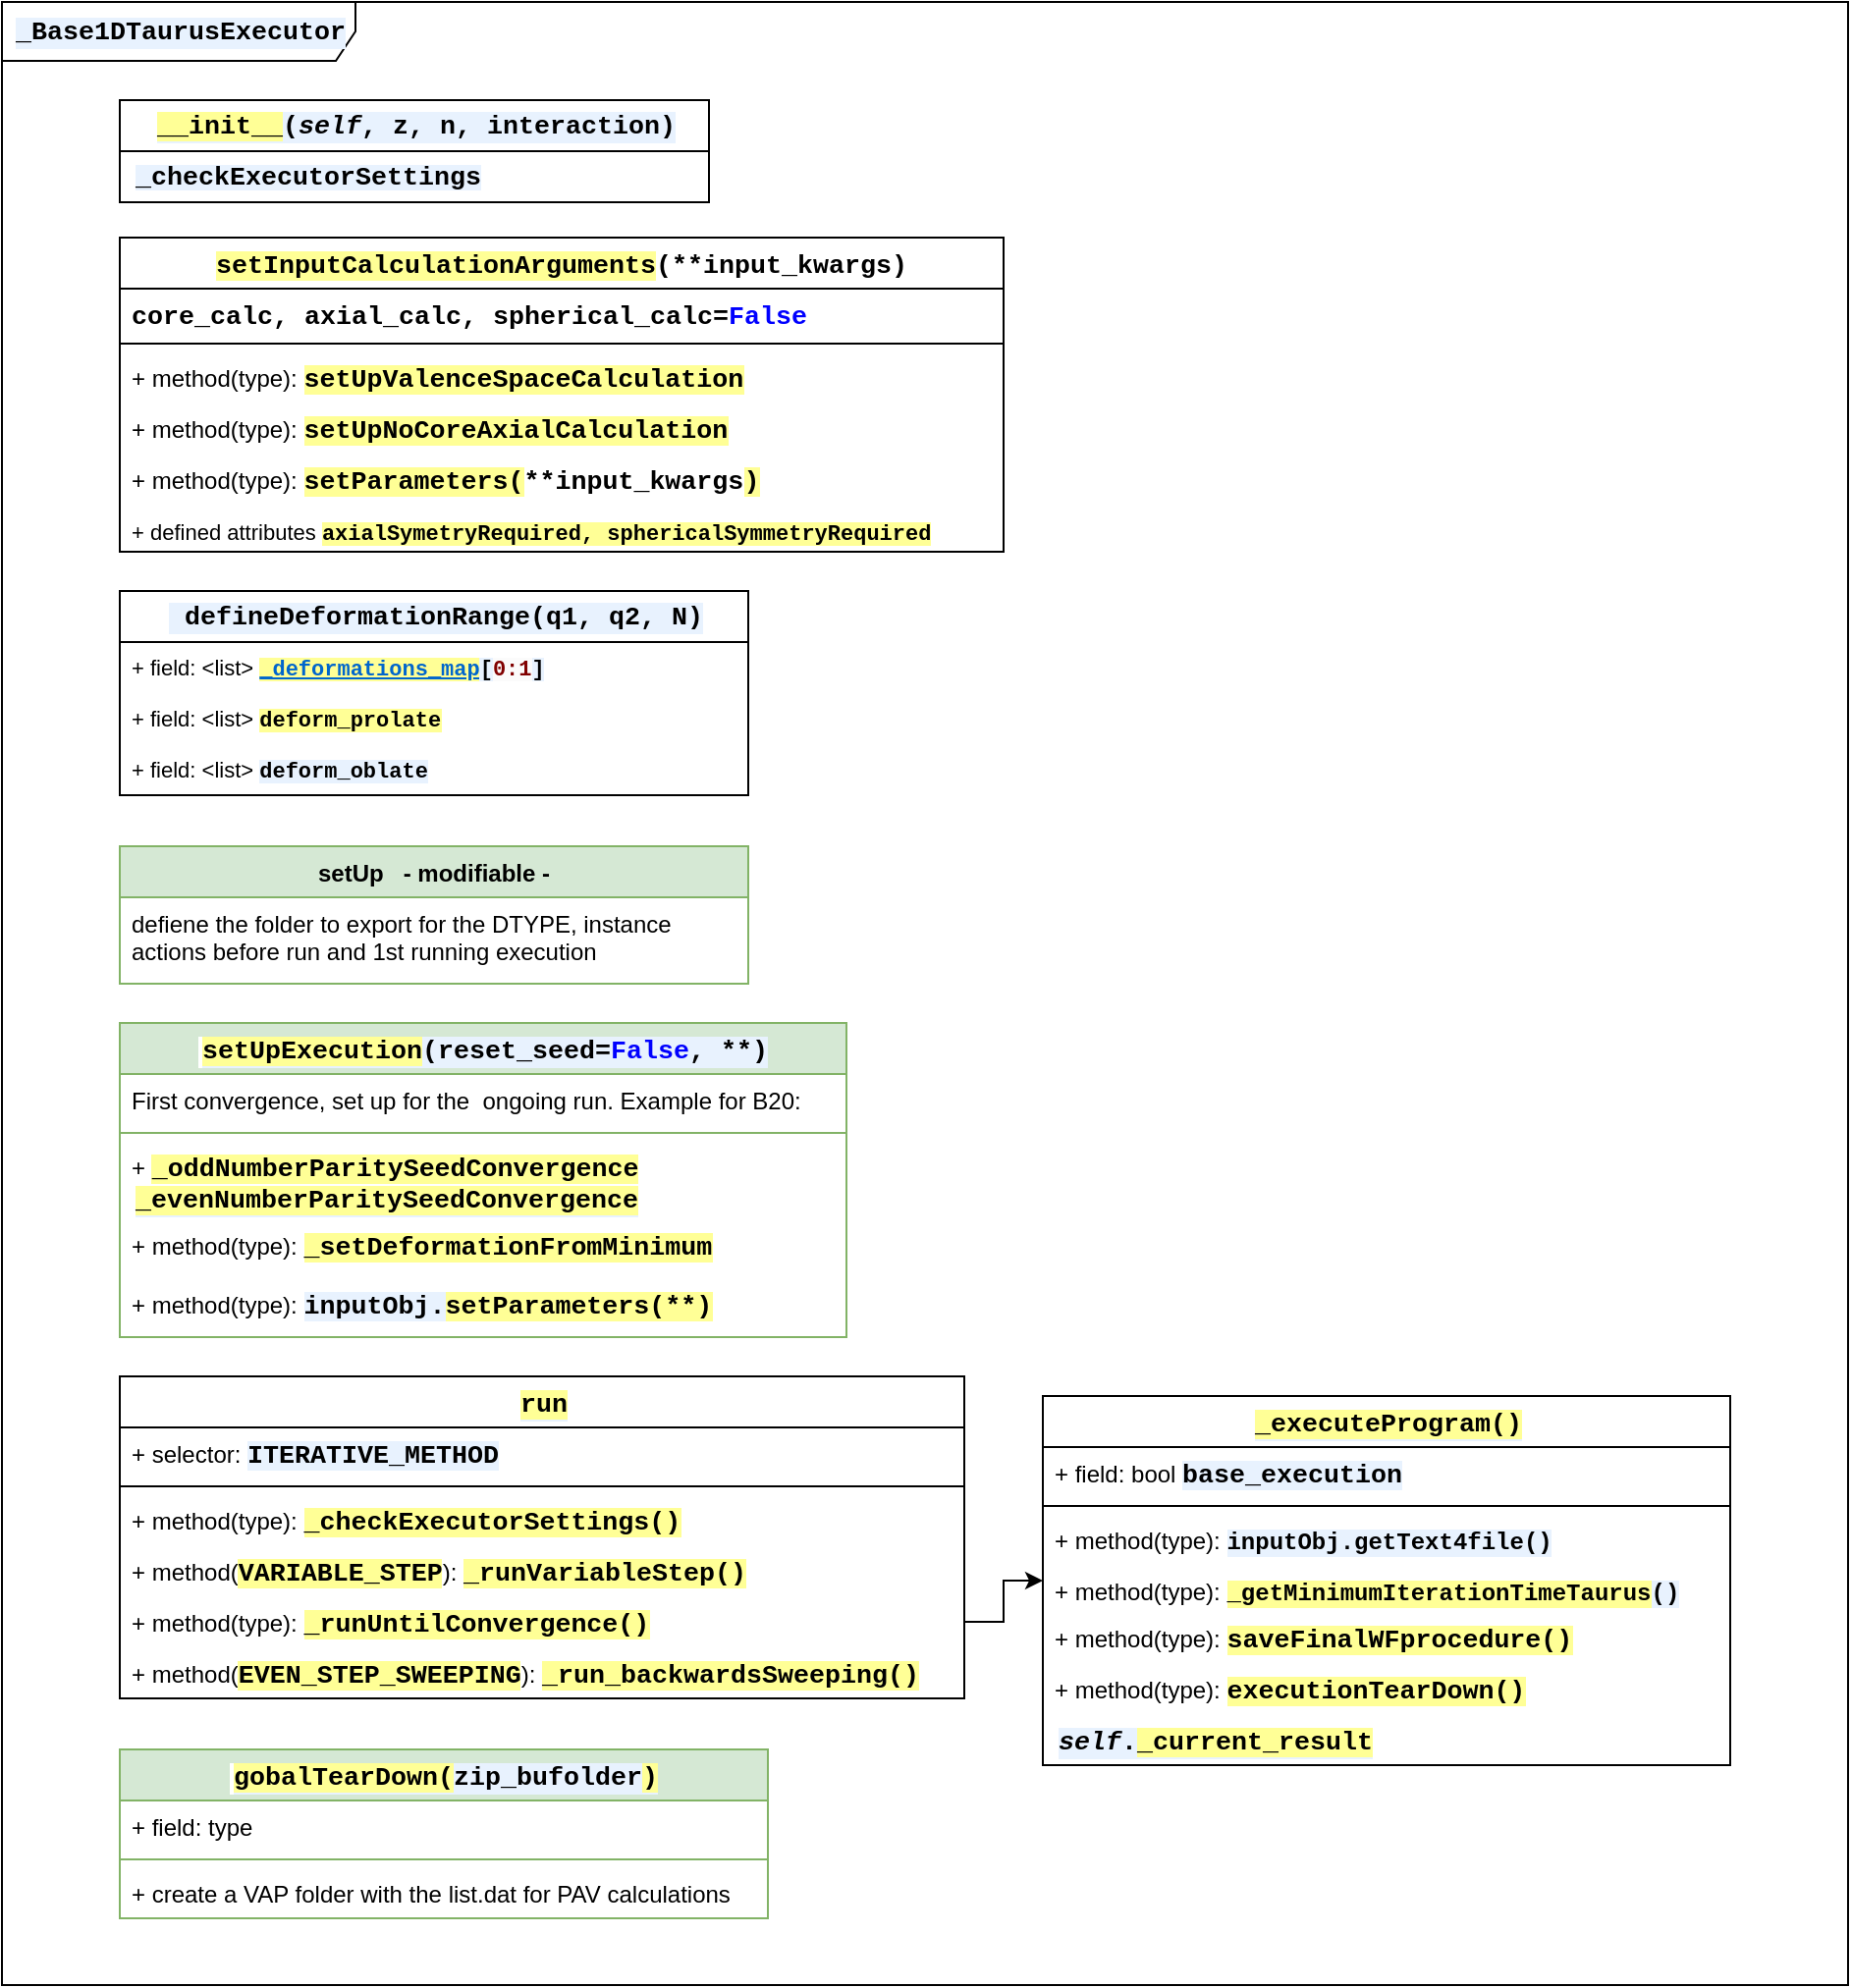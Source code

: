 <mxfile version="24.0.4" type="device">
  <diagram name="Página-1" id="kpaop3m7-S0XE58JbnEh">
    <mxGraphModel dx="955" dy="565" grid="1" gridSize="10" guides="1" tooltips="1" connect="1" arrows="1" fold="1" page="1" pageScale="1" pageWidth="827" pageHeight="1169" math="0" shadow="0">
      <root>
        <mxCell id="0" />
        <mxCell id="1" parent="0" />
        <mxCell id="gWSpZOJTejuKxED0SirG-16" value="&lt;div style=&quot;background-color:#ffffff;padding:0px 0px 0px 2px;&quot;&gt;&lt;div style=&quot;font-family: &amp;quot;Courier New&amp;quot;; font-size: 10pt; font-weight: bold; white-space: pre;&quot;&gt;&lt;p style=&quot;background-color:#e8f2fe;margin:0;&quot;&gt;&lt;span style=&quot;background-color: rgb(255, 255, 150);&quot;&gt;__init__&lt;/span&gt;(&lt;span style=&quot;font-style: italic;&quot;&gt;self&lt;/span&gt;, z, n, interaction)&lt;/p&gt;&lt;/div&gt;&lt;/div&gt;" style="swimlane;fontStyle=0;childLayout=stackLayout;horizontal=1;startSize=26;fillColor=none;horizontalStack=0;resizeParent=1;resizeParentMax=0;resizeLast=0;collapsible=1;marginBottom=0;whiteSpace=wrap;html=1;" parent="1" vertex="1">
          <mxGeometry x="100" y="90" width="300" height="52" as="geometry" />
        </mxCell>
        <mxCell id="gWSpZOJTejuKxED0SirG-17" value="&lt;div style=&quot;background-color: rgb(255, 255, 255); padding: 0px 0px 0px 2px; line-height: 100%;&quot;&gt;&lt;div style=&quot;font-family: &amp;quot;Courier New&amp;quot;; font-size: 10pt; font-weight: bold; white-space: pre; line-height: 100%;&quot;&gt;&lt;p style=&quot;background-color: rgb(232, 242, 254); margin: 0px; line-height: 100%;&quot;&gt;_checkExecutorSettings&lt;/p&gt;&lt;/div&gt;&lt;/div&gt;" style="text;strokeColor=none;fillColor=none;align=left;verticalAlign=top;spacingLeft=4;spacingRight=4;overflow=hidden;rotatable=0;points=[[0,0.5],[1,0.5]];portConstraint=eastwest;whiteSpace=wrap;html=1;" parent="gWSpZOJTejuKxED0SirG-16" vertex="1">
          <mxGeometry y="26" width="300" height="26" as="geometry" />
        </mxCell>
        <mxCell id="gWSpZOJTejuKxED0SirG-20" value="&lt;div style=&quot;background-color:#ffffff;padding:0px 0px 0px 2px;&quot;&gt;&lt;div style=&quot;font-family: &amp;quot;Courier New&amp;quot;; font-size: 10pt; font-weight: bold; white-space: pre;&quot;&gt;&lt;p style=&quot;background-color:#e8f2fe;margin:0;&quot;&gt;_Base1DTaurusExecutor&lt;/p&gt;&lt;/div&gt;&lt;/div&gt;" style="shape=umlFrame;whiteSpace=wrap;html=1;pointerEvents=0;width=180;height=30;" parent="1" vertex="1">
          <mxGeometry x="40" y="40" width="940" height="1010" as="geometry" />
        </mxCell>
        <mxCell id="gWSpZOJTejuKxED0SirG-29" value="&lt;span style=&quot;font-family: &amp;quot;Courier New&amp;quot;; font-size: 13.333px; white-space: pre; background-color: rgb(255, 255, 150);&quot;&gt;setInputCalculationArguments&lt;/span&gt;&lt;span style=&quot;font-family: &amp;quot;Courier New&amp;quot;; font-size: 13.333px; white-space: pre; background-color: rgb(255, 255, 255);&quot;&gt;(&lt;/span&gt;&lt;span style=&quot;font-family: &amp;quot;Courier New&amp;quot;; font-size: 10pt; white-space: pre; background-color: rgb(255, 255, 255);&quot;&gt;**input_kwargs)&lt;/span&gt;" style="swimlane;fontStyle=1;align=center;verticalAlign=top;childLayout=stackLayout;horizontal=1;startSize=26;horizontalStack=0;resizeParent=1;resizeParentMax=0;resizeLast=0;collapsible=1;marginBottom=0;whiteSpace=wrap;html=1;" parent="1" vertex="1">
          <mxGeometry x="100" y="160" width="450" height="160" as="geometry" />
        </mxCell>
        <mxCell id="gWSpZOJTejuKxED0SirG-30" value="&lt;span style=&quot;font-family: &amp;quot;Courier New&amp;quot;; font-size: 13.333px; font-weight: 700; text-align: center; white-space: pre; background-color: rgb(255, 255, 255);&quot;&gt;core_calc&lt;/span&gt;&lt;span style=&quot;font-family: &amp;quot;Courier New&amp;quot;; font-size: 13.333px; font-weight: 700; text-align: center; white-space: pre; background-color: rgb(255, 255, 255);&quot;&gt;, axial_calc, &lt;/span&gt;&lt;span style=&quot;font-family: &amp;quot;Courier New&amp;quot;; font-size: 10pt; font-weight: 700; text-align: center; white-space: pre; background-color: rgb(255, 255, 255);&quot;&gt;spherical_calc=&lt;/span&gt;&lt;span style=&quot;font-family: &amp;quot;Courier New&amp;quot;; font-size: 10pt; font-weight: 700; text-align: center; white-space: pre; background-color: rgb(255, 255, 255); color: rgb(0, 0, 255);&quot;&gt;False&lt;/span&gt;" style="text;strokeColor=none;fillColor=none;align=left;verticalAlign=top;spacingLeft=4;spacingRight=4;overflow=hidden;rotatable=0;points=[[0,0.5],[1,0.5]];portConstraint=eastwest;whiteSpace=wrap;html=1;" parent="gWSpZOJTejuKxED0SirG-29" vertex="1">
          <mxGeometry y="26" width="450" height="24" as="geometry" />
        </mxCell>
        <mxCell id="gWSpZOJTejuKxED0SirG-31" value="" style="line;strokeWidth=1;fillColor=none;align=left;verticalAlign=middle;spacingTop=-1;spacingLeft=3;spacingRight=3;rotatable=0;labelPosition=right;points=[];portConstraint=eastwest;strokeColor=inherit;" parent="gWSpZOJTejuKxED0SirG-29" vertex="1">
          <mxGeometry y="50" width="450" height="8" as="geometry" />
        </mxCell>
        <mxCell id="gWSpZOJTejuKxED0SirG-32" value="+ method(type):&amp;nbsp;&lt;span style=&quot;background-color: rgb(255, 255, 150); font-family: &amp;quot;Courier New&amp;quot;; font-size: 10pt; font-weight: bold; white-space: pre;&quot;&gt;setUpValenceSpaceCalculation&lt;/span&gt;" style="text;strokeColor=none;fillColor=none;align=left;verticalAlign=top;spacingLeft=4;spacingRight=4;overflow=hidden;rotatable=0;points=[[0,0.5],[1,0.5]];portConstraint=eastwest;whiteSpace=wrap;html=1;" parent="gWSpZOJTejuKxED0SirG-29" vertex="1">
          <mxGeometry y="58" width="450" height="26" as="geometry" />
        </mxCell>
        <mxCell id="gWSpZOJTejuKxED0SirG-33" value="+ method(type):&amp;nbsp;&lt;span style=&quot;background-color: rgb(255, 255, 150); font-family: &amp;quot;Courier New&amp;quot;; font-size: 10pt; font-weight: bold; white-space: pre;&quot;&gt;setUpNoCoreAxialCalculation&lt;/span&gt;" style="text;strokeColor=none;fillColor=none;align=left;verticalAlign=top;spacingLeft=4;spacingRight=4;overflow=hidden;rotatable=0;points=[[0,0.5],[1,0.5]];portConstraint=eastwest;whiteSpace=wrap;html=1;" parent="gWSpZOJTejuKxED0SirG-29" vertex="1">
          <mxGeometry y="84" width="450" height="26" as="geometry" />
        </mxCell>
        <mxCell id="gWSpZOJTejuKxED0SirG-34" value="+ method(type):&amp;nbsp;&lt;span style=&quot;background-color: rgb(255, 255, 150); font-family: &amp;quot;Courier New&amp;quot;; font-size: 10pt; font-weight: bold; white-space: pre;&quot;&gt;setParameters(&lt;/span&gt;&lt;span style=&quot;font-family: &amp;quot;Courier New&amp;quot;; font-size: 13.333px; font-weight: 700; text-align: center; white-space: pre; background-color: rgb(255, 255, 255);&quot;&gt;**input_kwargs&lt;/span&gt;&lt;span style=&quot;background-color: rgb(255, 255, 150); font-family: &amp;quot;Courier New&amp;quot;; font-size: 10pt; font-weight: bold; white-space: pre;&quot;&gt;)&lt;/span&gt;" style="text;strokeColor=none;fillColor=none;align=left;verticalAlign=top;spacingLeft=4;spacingRight=4;overflow=hidden;rotatable=0;points=[[0,0.5],[1,0.5]];portConstraint=eastwest;whiteSpace=wrap;html=1;" parent="gWSpZOJTejuKxED0SirG-29" vertex="1">
          <mxGeometry y="110" width="450" height="26" as="geometry" />
        </mxCell>
        <mxCell id="gWSpZOJTejuKxED0SirG-35" value="&lt;font style=&quot;font-size: 11px;&quot;&gt;+ defined attributes&amp;nbsp;&lt;/font&gt;&lt;span style=&quot;font-size: 11px; background-color: rgb(255, 255, 150); font-family: &amp;quot;Courier New&amp;quot;; font-weight: bold; white-space: pre;&quot;&gt;axialSymetryRequired, &lt;/span&gt;&lt;span style=&quot;font-size: 11px; background-color: rgb(255, 255, 150); font-family: &amp;quot;Courier New&amp;quot;; font-weight: bold; white-space: pre;&quot;&gt;sphericalSymmetryRequired&lt;/span&gt;" style="text;strokeColor=none;fillColor=none;align=left;verticalAlign=top;spacingLeft=4;spacingRight=4;overflow=hidden;rotatable=0;points=[[0,0.5],[1,0.5]];portConstraint=eastwest;whiteSpace=wrap;html=1;" parent="gWSpZOJTejuKxED0SirG-29" vertex="1">
          <mxGeometry y="136" width="450" height="24" as="geometry" />
        </mxCell>
        <mxCell id="gWSpZOJTejuKxED0SirG-39" value="&lt;div style=&quot;background-color:#ffffff;padding:0px 0px 0px 2px;&quot;&gt;&lt;div style=&quot;font-family: &amp;quot;Courier New&amp;quot;; font-size: 10pt; font-weight: bold; white-space: pre;&quot;&gt;&lt;p style=&quot;background-color:#e8f2fe;margin:0;&quot;&gt;&lt;span style=&quot;color:#0000ff;&quot;&gt;&lt;/span&gt; defineDeformationRange(q1, q2, N)&lt;/p&gt;&lt;/div&gt;&lt;/div&gt;" style="swimlane;fontStyle=0;childLayout=stackLayout;horizontal=1;startSize=26;fillColor=none;horizontalStack=0;resizeParent=1;resizeParentMax=0;resizeLast=0;collapsible=1;marginBottom=0;whiteSpace=wrap;html=1;" parent="1" vertex="1">
          <mxGeometry x="100" y="340" width="320" height="104" as="geometry" />
        </mxCell>
        <mxCell id="gWSpZOJTejuKxED0SirG-40" value="+ field: &amp;lt;list&amp;gt;&amp;nbsp;&lt;span style=&quot;font-family: &amp;quot;Courier New&amp;quot;; font-size: 11px; font-weight: bold; white-space: pre; background-color: rgb(255, 255, 150); text-decoration-line: underline; text-decoration-style: solid; text-decoration-color: rgb(0, 102, 204); color: rgb(0, 102, 204);&quot;&gt;_deformations_map&lt;/span&gt;&lt;span style=&quot;background-color: rgb(232, 242, 254); font-family: &amp;quot;Courier New&amp;quot;; font-size: 11px; font-weight: bold; white-space: pre;&quot;&gt;[&lt;/span&gt;&lt;span style=&quot;font-family: &amp;quot;Courier New&amp;quot;; font-size: 11px; font-weight: bold; white-space: pre; background-color: rgb(251, 251, 251);&quot;&gt;&lt;font color=&quot;#800000&quot; style=&quot;font-size: 11px;&quot;&gt;0:1&lt;/font&gt;&lt;/span&gt;&lt;span style=&quot;background-color: rgb(232, 242, 254); font-family: &amp;quot;Courier New&amp;quot;; font-size: 11px; font-weight: bold; white-space: pre;&quot;&gt;]&lt;/span&gt;" style="text;strokeColor=none;fillColor=none;align=left;verticalAlign=top;spacingLeft=4;spacingRight=4;overflow=hidden;rotatable=0;points=[[0,0.5],[1,0.5]];portConstraint=eastwest;whiteSpace=wrap;html=1;fontSize=11;" parent="gWSpZOJTejuKxED0SirG-39" vertex="1">
          <mxGeometry y="26" width="320" height="26" as="geometry" />
        </mxCell>
        <mxCell id="gWSpZOJTejuKxED0SirG-41" value="+ field: &amp;lt;list&amp;gt;&amp;nbsp;&lt;span style=&quot;background-color: rgb(255, 255, 150); font-family: &amp;quot;Courier New&amp;quot;; font-size: 11px; font-weight: bold; white-space: pre;&quot;&gt;deform_prolate&lt;/span&gt;" style="text;strokeColor=none;fillColor=none;align=left;verticalAlign=top;spacingLeft=4;spacingRight=4;overflow=hidden;rotatable=0;points=[[0,0.5],[1,0.5]];portConstraint=eastwest;whiteSpace=wrap;html=1;fontSize=11;" parent="gWSpZOJTejuKxED0SirG-39" vertex="1">
          <mxGeometry y="52" width="320" height="26" as="geometry" />
        </mxCell>
        <mxCell id="gWSpZOJTejuKxED0SirG-42" value="+ field: &amp;lt;list&amp;gt;&amp;nbsp;&lt;span style=&quot;background-color: rgb(232, 242, 254); font-family: &amp;quot;Courier New&amp;quot;; font-size: 11px; font-weight: bold; white-space: pre;&quot;&gt;deform_oblate&lt;/span&gt;" style="text;strokeColor=none;fillColor=none;align=left;verticalAlign=top;spacingLeft=4;spacingRight=4;overflow=hidden;rotatable=0;points=[[0,0.5],[1,0.5]];portConstraint=eastwest;whiteSpace=wrap;html=1;fontSize=11;" parent="gWSpZOJTejuKxED0SirG-39" vertex="1">
          <mxGeometry y="78" width="320" height="26" as="geometry" />
        </mxCell>
        <mxCell id="gWSpZOJTejuKxED0SirG-44" value="setUp&amp;nbsp; &amp;nbsp;- modifiable -" style="swimlane;fontStyle=1;align=center;verticalAlign=top;childLayout=stackLayout;horizontal=1;startSize=26;horizontalStack=0;resizeParent=1;resizeParentMax=0;resizeLast=0;collapsible=1;marginBottom=0;whiteSpace=wrap;html=1;fillColor=#d5e8d4;strokeColor=#82b366;" parent="1" vertex="1">
          <mxGeometry x="100" y="470" width="320" height="70" as="geometry" />
        </mxCell>
        <mxCell id="gWSpZOJTejuKxED0SirG-45" value="defiene the folder to export for the DTYPE, instance actions before run and 1st running execution" style="text;strokeColor=none;fillColor=none;align=left;verticalAlign=top;spacingLeft=4;spacingRight=4;overflow=hidden;rotatable=0;points=[[0,0.5],[1,0.5]];portConstraint=eastwest;whiteSpace=wrap;html=1;" parent="gWSpZOJTejuKxED0SirG-44" vertex="1">
          <mxGeometry y="26" width="320" height="44" as="geometry" />
        </mxCell>
        <mxCell id="gWSpZOJTejuKxED0SirG-48" value="&lt;div style=&quot;background-color:#ffffff;padding:0px 0px 0px 2px;&quot;&gt;&lt;div style=&quot;font-family: &amp;quot;Courier New&amp;quot;; font-size: 10pt; white-space: pre;&quot;&gt;&lt;p style=&quot;background-color:#e8f2fe;margin:0;&quot;&gt;&lt;span style=&quot;background-color: rgb(255, 255, 150);&quot;&gt;setUpExecution&lt;/span&gt;(reset_seed=&lt;span style=&quot;color:#0000ff;&quot;&gt;False&lt;/span&gt;, **)&lt;/p&gt;&lt;/div&gt;&lt;/div&gt;" style="swimlane;fontStyle=1;align=center;verticalAlign=top;childLayout=stackLayout;horizontal=1;startSize=26;horizontalStack=0;resizeParent=1;resizeParentMax=0;resizeLast=0;collapsible=1;marginBottom=0;whiteSpace=wrap;html=1;fillColor=#d5e8d4;strokeColor=#82b366;" parent="1" vertex="1">
          <mxGeometry x="100" y="560" width="370" height="160" as="geometry" />
        </mxCell>
        <mxCell id="gWSpZOJTejuKxED0SirG-49" value="First convergence, set up for the&amp;nbsp; ongoing run. Example for B20:" style="text;strokeColor=none;fillColor=none;align=left;verticalAlign=top;spacingLeft=4;spacingRight=4;overflow=hidden;rotatable=0;points=[[0,0.5],[1,0.5]];portConstraint=eastwest;whiteSpace=wrap;html=1;" parent="gWSpZOJTejuKxED0SirG-48" vertex="1">
          <mxGeometry y="26" width="370" height="26" as="geometry" />
        </mxCell>
        <mxCell id="gWSpZOJTejuKxED0SirG-50" value="" style="line;strokeWidth=1;fillColor=none;align=left;verticalAlign=middle;spacingTop=-1;spacingLeft=3;spacingRight=3;rotatable=0;labelPosition=right;points=[];portConstraint=eastwest;strokeColor=inherit;" parent="gWSpZOJTejuKxED0SirG-48" vertex="1">
          <mxGeometry y="52" width="370" height="8" as="geometry" />
        </mxCell>
        <mxCell id="gWSpZOJTejuKxED0SirG-53" value="+&amp;nbsp;&lt;span style=&quot;background-color: rgb(255, 255, 150); font-family: &amp;quot;Courier New&amp;quot;; font-size: 10pt; font-weight: bold; white-space: pre;&quot;&gt;_oddNumberParitySeedConvergence&lt;/span&gt;&lt;div&gt;&lt;div style=&quot;background-color:#ffffff;padding:0px 0px 0px 2px;&quot;&gt;&lt;div style=&quot;font-family: &amp;quot;Courier New&amp;quot;; font-size: 10pt; font-weight: bold; white-space: pre;&quot;&gt;&lt;p style=&quot;background-color:#e8f2fe;margin:0;&quot;&gt;&lt;span style=&quot;background-color: rgb(255, 255, 150);&quot;&gt;_evenNumberParitySeedConvergence&lt;/span&gt;&lt;/p&gt;&lt;/div&gt;&lt;/div&gt;&lt;/div&gt;" style="text;strokeColor=none;fillColor=none;align=left;verticalAlign=top;spacingLeft=4;spacingRight=4;overflow=hidden;rotatable=0;points=[[0,0.5],[1,0.5]];portConstraint=eastwest;whiteSpace=wrap;html=1;" parent="gWSpZOJTejuKxED0SirG-48" vertex="1">
          <mxGeometry y="60" width="370" height="40" as="geometry" />
        </mxCell>
        <mxCell id="gWSpZOJTejuKxED0SirG-51" value="+ method(type):&amp;nbsp;&lt;span style=&quot;background-color: rgb(255, 255, 150); font-family: &amp;quot;Courier New&amp;quot;; font-size: 10pt; font-weight: bold; white-space: pre;&quot;&gt;_setDeformationFromMinimum&lt;/span&gt;" style="text;strokeColor=none;fillColor=none;align=left;verticalAlign=top;spacingLeft=4;spacingRight=4;overflow=hidden;rotatable=0;points=[[0,0.5],[1,0.5]];portConstraint=eastwest;whiteSpace=wrap;html=1;" parent="gWSpZOJTejuKxED0SirG-48" vertex="1">
          <mxGeometry y="100" width="370" height="30" as="geometry" />
        </mxCell>
        <mxCell id="gWSpZOJTejuKxED0SirG-54" value="+ method(type):&amp;nbsp;&lt;span style=&quot;background-color: rgb(232, 242, 254); font-family: &amp;quot;Courier New&amp;quot;; font-size: 10pt; font-weight: bold; white-space: pre;&quot;&gt;inputObj.&lt;/span&gt;&lt;span style=&quot;font-family: &amp;quot;Courier New&amp;quot;; font-size: 10pt; font-weight: bold; white-space: pre; background-color: rgb(255, 255, 150);&quot;&gt;setParameters(**)&lt;/span&gt;" style="text;strokeColor=none;fillColor=none;align=left;verticalAlign=top;spacingLeft=4;spacingRight=4;overflow=hidden;rotatable=0;points=[[0,0.5],[1,0.5]];portConstraint=eastwest;whiteSpace=wrap;html=1;" parent="gWSpZOJTejuKxED0SirG-48" vertex="1">
          <mxGeometry y="130" width="370" height="30" as="geometry" />
        </mxCell>
        <mxCell id="gWSpZOJTejuKxED0SirG-55" value="&lt;div style=&quot;background-color:#ffffff;padding:0px 0px 0px 2px;&quot;&gt;&lt;div style=&quot;font-family: &amp;quot;Courier New&amp;quot;; font-size: 10pt; white-space: pre;&quot;&gt;&lt;p style=&quot;background-color:#e8f2fe;margin:0;&quot;&gt;&lt;span style=&quot;background-color: rgb(255, 255, 150);&quot;&gt;run&lt;/span&gt;&lt;/p&gt;&lt;/div&gt;&lt;/div&gt;" style="swimlane;fontStyle=1;align=center;verticalAlign=top;childLayout=stackLayout;horizontal=1;startSize=26;horizontalStack=0;resizeParent=1;resizeParentMax=0;resizeLast=0;collapsible=1;marginBottom=0;whiteSpace=wrap;html=1;" parent="1" vertex="1">
          <mxGeometry x="100" y="740" width="430" height="164" as="geometry" />
        </mxCell>
        <mxCell id="gWSpZOJTejuKxED0SirG-56" value="+ selector:&amp;nbsp;&lt;span style=&quot;background-color: rgb(232, 242, 254); font-family: &amp;quot;Courier New&amp;quot;; font-size: 10pt; font-weight: bold; white-space: pre;&quot;&gt;ITERATIVE_METHOD&lt;/span&gt;" style="text;strokeColor=none;fillColor=none;align=left;verticalAlign=top;spacingLeft=4;spacingRight=4;overflow=hidden;rotatable=0;points=[[0,0.5],[1,0.5]];portConstraint=eastwest;whiteSpace=wrap;html=1;" parent="gWSpZOJTejuKxED0SirG-55" vertex="1">
          <mxGeometry y="26" width="430" height="26" as="geometry" />
        </mxCell>
        <mxCell id="gWSpZOJTejuKxED0SirG-57" value="" style="line;strokeWidth=1;fillColor=none;align=left;verticalAlign=middle;spacingTop=-1;spacingLeft=3;spacingRight=3;rotatable=0;labelPosition=right;points=[];portConstraint=eastwest;strokeColor=inherit;" parent="gWSpZOJTejuKxED0SirG-55" vertex="1">
          <mxGeometry y="52" width="430" height="8" as="geometry" />
        </mxCell>
        <mxCell id="gWSpZOJTejuKxED0SirG-58" value="+ method(type):&amp;nbsp;&lt;span style=&quot;background-color: rgb(255, 255, 150); font-family: &amp;quot;Courier New&amp;quot;; font-size: 10pt; font-weight: bold; white-space: pre;&quot;&gt;_checkExecutorSettings()&lt;/span&gt;" style="text;strokeColor=none;fillColor=none;align=left;verticalAlign=top;spacingLeft=4;spacingRight=4;overflow=hidden;rotatable=0;points=[[0,0.5],[1,0.5]];portConstraint=eastwest;whiteSpace=wrap;html=1;" parent="gWSpZOJTejuKxED0SirG-55" vertex="1">
          <mxGeometry y="60" width="430" height="26" as="geometry" />
        </mxCell>
        <mxCell id="gWSpZOJTejuKxED0SirG-59" value="+ method(&lt;span style=&quot;background-color: rgb(255, 255, 150); font-family: &amp;quot;Courier New&amp;quot;; font-size: 10pt; font-weight: bold; white-space: pre;&quot;&gt;VARIABLE_STEP&lt;/span&gt;&lt;span style=&quot;background-color: initial;&quot;&gt;):&amp;nbsp;&lt;/span&gt;&lt;span style=&quot;background-color: rgb(255, 255, 150); font-family: &amp;quot;Courier New&amp;quot;; font-size: 10pt; font-weight: bold; white-space: pre;&quot;&gt;_runVariableStep()&lt;/span&gt;" style="text;strokeColor=none;fillColor=none;align=left;verticalAlign=top;spacingLeft=4;spacingRight=4;overflow=hidden;rotatable=0;points=[[0,0.5],[1,0.5]];portConstraint=eastwest;whiteSpace=wrap;html=1;" parent="gWSpZOJTejuKxED0SirG-55" vertex="1">
          <mxGeometry y="86" width="430" height="26" as="geometry" />
        </mxCell>
        <mxCell id="gWSpZOJTejuKxED0SirG-60" value="+ method(type):&amp;nbsp;&lt;span style=&quot;background-color: rgb(255, 255, 150); font-family: &amp;quot;Courier New&amp;quot;; font-size: 10pt; font-weight: bold; white-space: pre;&quot;&gt;_runUntilConvergence()&lt;/span&gt;" style="text;strokeColor=none;fillColor=none;align=left;verticalAlign=top;spacingLeft=4;spacingRight=4;overflow=hidden;rotatable=0;points=[[0,0.5],[1,0.5]];portConstraint=eastwest;whiteSpace=wrap;html=1;" parent="gWSpZOJTejuKxED0SirG-55" vertex="1">
          <mxGeometry y="112" width="430" height="26" as="geometry" />
        </mxCell>
        <mxCell id="gWSpZOJTejuKxED0SirG-61" value="+ method(&lt;span style=&quot;background-color: rgb(255, 255, 150); font-family: &amp;quot;Courier New&amp;quot;; font-size: 10pt; font-weight: bold; white-space: pre;&quot;&gt;EVEN_STEP_SWEEPING&lt;/span&gt;&lt;span style=&quot;background-color: initial;&quot;&gt;):&amp;nbsp;&lt;/span&gt;&lt;span style=&quot;background-color: rgb(255, 255, 150); font-family: &amp;quot;Courier New&amp;quot;; font-size: 10pt; font-weight: bold; white-space: pre;&quot;&gt;_run_backwardsSweeping()&lt;/span&gt;" style="text;strokeColor=none;fillColor=none;align=left;verticalAlign=top;spacingLeft=4;spacingRight=4;overflow=hidden;rotatable=0;points=[[0,0.5],[1,0.5]];portConstraint=eastwest;whiteSpace=wrap;html=1;" parent="gWSpZOJTejuKxED0SirG-55" vertex="1">
          <mxGeometry y="138" width="430" height="26" as="geometry" />
        </mxCell>
        <mxCell id="gWSpZOJTejuKxED0SirG-64" value="&lt;div style=&quot;background-color:#ffffff;padding:0px 0px 0px 2px;&quot;&gt;&lt;div style=&quot;font-family: &amp;quot;Courier New&amp;quot;; font-size: 10pt; white-space: pre;&quot;&gt;&lt;p style=&quot;background-color:#e8f2fe;margin:0;&quot;&gt;&lt;span style=&quot;background-color: rgb(255, 255, 150);&quot;&gt;_executeProgram()&lt;/span&gt;&lt;/p&gt;&lt;/div&gt;&lt;/div&gt;" style="swimlane;fontStyle=1;align=center;verticalAlign=top;childLayout=stackLayout;horizontal=1;startSize=26;horizontalStack=0;resizeParent=1;resizeParentMax=0;resizeLast=0;collapsible=1;marginBottom=0;whiteSpace=wrap;html=1;" parent="1" vertex="1">
          <mxGeometry x="570" y="750" width="350" height="188" as="geometry" />
        </mxCell>
        <mxCell id="gWSpZOJTejuKxED0SirG-65" value="+ field: bool&amp;nbsp;&lt;span style=&quot;background-color: rgb(232, 242, 254); font-family: &amp;quot;Courier New&amp;quot;; font-size: 10pt; font-weight: bold; white-space: pre;&quot;&gt;base_execution&lt;/span&gt;" style="text;strokeColor=none;fillColor=none;align=left;verticalAlign=top;spacingLeft=4;spacingRight=4;overflow=hidden;rotatable=0;points=[[0,0.5],[1,0.5]];portConstraint=eastwest;whiteSpace=wrap;html=1;" parent="gWSpZOJTejuKxED0SirG-64" vertex="1">
          <mxGeometry y="26" width="350" height="26" as="geometry" />
        </mxCell>
        <mxCell id="gWSpZOJTejuKxED0SirG-66" value="" style="line;strokeWidth=1;fillColor=none;align=left;verticalAlign=middle;spacingTop=-1;spacingLeft=3;spacingRight=3;rotatable=0;labelPosition=right;points=[];portConstraint=eastwest;strokeColor=inherit;" parent="gWSpZOJTejuKxED0SirG-64" vertex="1">
          <mxGeometry y="52" width="350" height="8" as="geometry" />
        </mxCell>
        <mxCell id="gWSpZOJTejuKxED0SirG-67" value="&lt;font style=&quot;font-size: 12px;&quot;&gt;+ method(type):&amp;nbsp;&lt;span style=&quot;background-color: rgb(232, 242, 254); font-family: &amp;quot;Courier New&amp;quot;; font-weight: bold; white-space: pre;&quot;&gt;inputObj.getText4file()&lt;/span&gt;&lt;/font&gt;" style="text;strokeColor=none;fillColor=none;align=left;verticalAlign=top;spacingLeft=4;spacingRight=4;overflow=hidden;rotatable=0;points=[[0,0.5],[1,0.5]];portConstraint=eastwest;whiteSpace=wrap;html=1;" parent="gWSpZOJTejuKxED0SirG-64" vertex="1">
          <mxGeometry y="60" width="350" height="26" as="geometry" />
        </mxCell>
        <mxCell id="gWSpZOJTejuKxED0SirG-69" value="&lt;font style=&quot;font-size: 12px;&quot;&gt;+ method(type):&amp;nbsp;&lt;span style=&quot;font-family: &amp;quot;Courier New&amp;quot;; font-weight: bold; white-space: pre; background-color: rgb(255, 255, 150);&quot;&gt;_getMinimumIterationTimeTaurus&lt;/span&gt;&lt;span style=&quot;background-color: rgb(232, 242, 254); font-family: &amp;quot;Courier New&amp;quot;; font-weight: bold; white-space: pre;&quot;&gt;()&lt;/span&gt;&lt;/font&gt;" style="text;strokeColor=none;fillColor=none;align=left;verticalAlign=top;spacingLeft=4;spacingRight=4;overflow=hidden;rotatable=0;points=[[0,0.5],[1,0.5]];portConstraint=eastwest;whiteSpace=wrap;html=1;" parent="gWSpZOJTejuKxED0SirG-64" vertex="1">
          <mxGeometry y="86" width="350" height="24" as="geometry" />
        </mxCell>
        <mxCell id="gWSpZOJTejuKxED0SirG-70" value="+ method(type):&amp;nbsp;&lt;span style=&quot;background-color: rgb(255, 255, 150); font-family: &amp;quot;Courier New&amp;quot;; font-size: 10pt; font-weight: bold; white-space: pre;&quot;&gt;saveFinalWFprocedure()&lt;/span&gt;" style="text;strokeColor=none;fillColor=none;align=left;verticalAlign=top;spacingLeft=4;spacingRight=4;overflow=hidden;rotatable=0;points=[[0,0.5],[1,0.5]];portConstraint=eastwest;whiteSpace=wrap;html=1;" parent="gWSpZOJTejuKxED0SirG-64" vertex="1">
          <mxGeometry y="110" width="350" height="26" as="geometry" />
        </mxCell>
        <mxCell id="gWSpZOJTejuKxED0SirG-71" value="+ method(type):&amp;nbsp;&lt;span style=&quot;background-color: rgb(255, 255, 150); font-family: &amp;quot;Courier New&amp;quot;; font-size: 10pt; font-weight: bold; white-space: pre;&quot;&gt;executionTearDown()&lt;/span&gt;" style="text;strokeColor=none;fillColor=none;align=left;verticalAlign=top;spacingLeft=4;spacingRight=4;overflow=hidden;rotatable=0;points=[[0,0.5],[1,0.5]];portConstraint=eastwest;whiteSpace=wrap;html=1;" parent="gWSpZOJTejuKxED0SirG-64" vertex="1">
          <mxGeometry y="136" width="350" height="26" as="geometry" />
        </mxCell>
        <mxCell id="gWSpZOJTejuKxED0SirG-72" value="&lt;div style=&quot;background-color:#ffffff;padding:0px 0px 0px 2px;&quot;&gt;&lt;div style=&quot;font-family: &amp;quot;Courier New&amp;quot;; font-size: 10pt; font-weight: bold; white-space: pre;&quot;&gt;&lt;p style=&quot;background-color:#e8f2fe;margin:0;&quot;&gt;&lt;span style=&quot;font-style: italic;&quot;&gt;self&lt;/span&gt;.&lt;span style=&quot;background-color: rgb(255, 255, 150);&quot;&gt;_current_result&lt;/span&gt;&lt;/p&gt;&lt;/div&gt;&lt;/div&gt;" style="text;strokeColor=none;fillColor=none;align=left;verticalAlign=top;spacingLeft=4;spacingRight=4;overflow=hidden;rotatable=0;points=[[0,0.5],[1,0.5]];portConstraint=eastwest;whiteSpace=wrap;html=1;" parent="gWSpZOJTejuKxED0SirG-64" vertex="1">
          <mxGeometry y="162" width="350" height="26" as="geometry" />
        </mxCell>
        <mxCell id="gWSpZOJTejuKxED0SirG-68" style="edgeStyle=orthogonalEdgeStyle;rounded=0;orthogonalLoop=1;jettySize=auto;html=1;exitX=1;exitY=0.5;exitDx=0;exitDy=0;" parent="1" source="gWSpZOJTejuKxED0SirG-60" target="gWSpZOJTejuKxED0SirG-64" edge="1">
          <mxGeometry relative="1" as="geometry" />
        </mxCell>
        <mxCell id="gWSpZOJTejuKxED0SirG-74" value="&lt;div style=&quot;background-color:#ffffff;padding:0px 0px 0px 2px;&quot;&gt;&lt;div style=&quot;font-family: &amp;quot;Courier New&amp;quot;; font-size: 10pt; white-space: pre;&quot;&gt;&lt;p style=&quot;background-color:#e8f2fe;margin:0;&quot;&gt;&lt;span style=&quot;background-color: rgb(255, 255, 150);&quot;&gt;gobalTearDown(&lt;/span&gt;&lt;span style=&quot;font-size: 10pt;&quot;&gt;zip_bufolder&lt;/span&gt;&lt;span style=&quot;background-color: rgb(255, 255, 150); font-size: 10pt;&quot;&gt;)&lt;/span&gt;&lt;/p&gt;&lt;/div&gt;&lt;/div&gt;" style="swimlane;fontStyle=1;align=center;verticalAlign=top;childLayout=stackLayout;horizontal=1;startSize=26;horizontalStack=0;resizeParent=1;resizeParentMax=0;resizeLast=0;collapsible=1;marginBottom=0;whiteSpace=wrap;html=1;fillColor=#d5e8d4;strokeColor=#82b366;" parent="1" vertex="1">
          <mxGeometry x="100" y="930" width="330" height="86" as="geometry" />
        </mxCell>
        <mxCell id="gWSpZOJTejuKxED0SirG-75" value="+ field: type" style="text;strokeColor=none;fillColor=none;align=left;verticalAlign=top;spacingLeft=4;spacingRight=4;overflow=hidden;rotatable=0;points=[[0,0.5],[1,0.5]];portConstraint=eastwest;whiteSpace=wrap;html=1;" parent="gWSpZOJTejuKxED0SirG-74" vertex="1">
          <mxGeometry y="26" width="330" height="26" as="geometry" />
        </mxCell>
        <mxCell id="gWSpZOJTejuKxED0SirG-76" value="" style="line;strokeWidth=1;fillColor=none;align=left;verticalAlign=middle;spacingTop=-1;spacingLeft=3;spacingRight=3;rotatable=0;labelPosition=right;points=[];portConstraint=eastwest;strokeColor=inherit;" parent="gWSpZOJTejuKxED0SirG-74" vertex="1">
          <mxGeometry y="52" width="330" height="8" as="geometry" />
        </mxCell>
        <mxCell id="gWSpZOJTejuKxED0SirG-77" value="+ create a VAP folder with the list.dat for PAV calculations" style="text;strokeColor=none;fillColor=none;align=left;verticalAlign=top;spacingLeft=4;spacingRight=4;overflow=hidden;rotatable=0;points=[[0,0.5],[1,0.5]];portConstraint=eastwest;whiteSpace=wrap;html=1;" parent="gWSpZOJTejuKxED0SirG-74" vertex="1">
          <mxGeometry y="60" width="330" height="26" as="geometry" />
        </mxCell>
      </root>
    </mxGraphModel>
  </diagram>
</mxfile>
